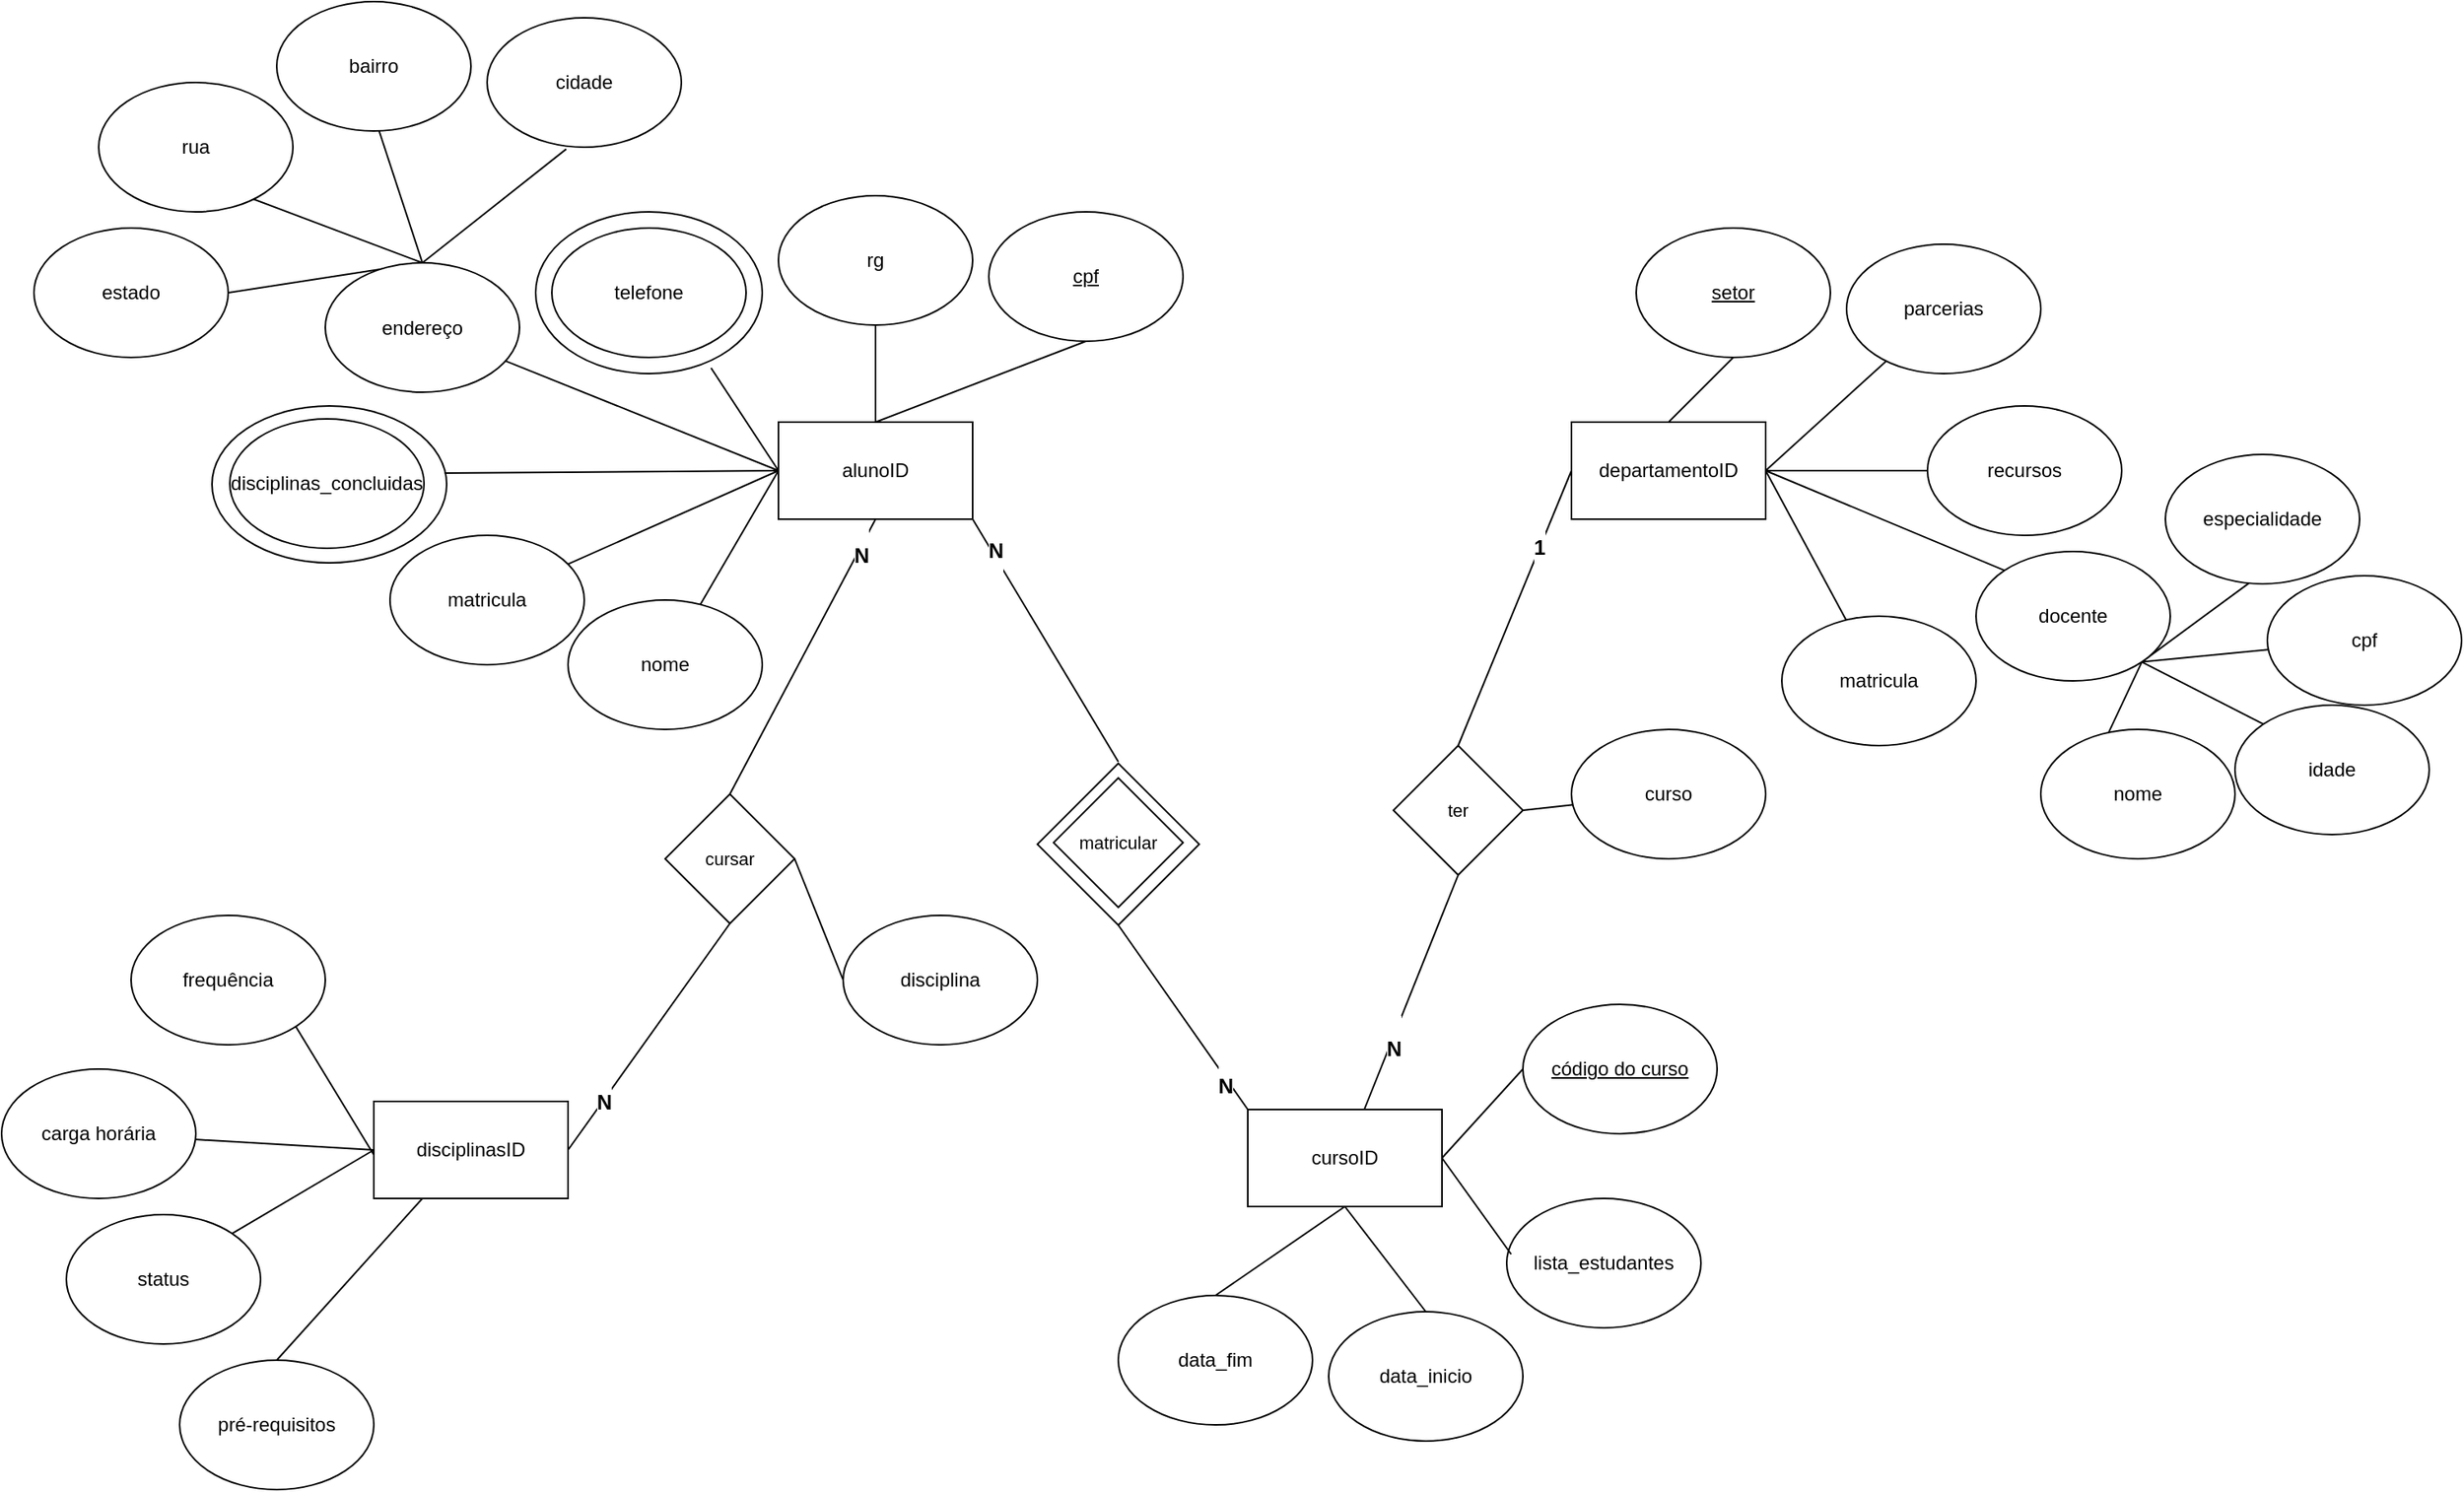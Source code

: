 <mxfile version="23.0.2" type="github">
  <diagram name="Página-1" id="uVB8aOkRumbNB2LnA7j7">
    <mxGraphModel dx="5607" dy="3916" grid="1" gridSize="10" guides="1" tooltips="1" connect="1" arrows="1" fold="1" page="1" pageScale="1" pageWidth="827" pageHeight="1169" math="0" shadow="0">
      <root>
        <mxCell id="0" />
        <mxCell id="1" parent="0" />
        <mxCell id="2R7Ax4vMHwP6wQqO3qnc-135" value="matricular" style="rhombus;whiteSpace=wrap;html=1;fontFamily=Helvetica;fontSize=11;fontColor=default;rotation=0;" vertex="1" parent="1">
          <mxGeometry x="130" y="411" width="100" height="100" as="geometry" />
        </mxCell>
        <mxCell id="2R7Ax4vMHwP6wQqO3qnc-132" value="" style="ellipse;whiteSpace=wrap;html=1;" vertex="1" parent="1">
          <mxGeometry x="-180" y="70" width="140" height="100" as="geometry" />
        </mxCell>
        <mxCell id="2R7Ax4vMHwP6wQqO3qnc-70" value="" style="ellipse;whiteSpace=wrap;html=1;" vertex="1" parent="1">
          <mxGeometry x="-380" y="190" width="145" height="97" as="geometry" />
        </mxCell>
        <mxCell id="2R7Ax4vMHwP6wQqO3qnc-86" style="edgeStyle=none;shape=connector;rounded=0;orthogonalLoop=1;jettySize=auto;html=1;entryX=0.5;entryY=0;entryDx=0;entryDy=0;labelBackgroundColor=default;strokeColor=default;align=center;verticalAlign=middle;fontFamily=Helvetica;fontSize=11;fontColor=default;endArrow=none;endFill=0;exitX=0.025;exitY=0.633;exitDx=0;exitDy=0;exitPerimeter=0;" edge="1" parent="1" source="2R7Ax4vMHwP6wQqO3qnc-93" target="2R7Ax4vMHwP6wQqO3qnc-38">
          <mxGeometry relative="1" as="geometry">
            <mxPoint x="261.96" y="861.04" as="sourcePoint" />
          </mxGeometry>
        </mxCell>
        <mxCell id="2R7Ax4vMHwP6wQqO3qnc-87" style="edgeStyle=none;shape=connector;rounded=0;orthogonalLoop=1;jettySize=auto;html=1;entryX=1;entryY=0;entryDx=0;entryDy=0;labelBackgroundColor=default;strokeColor=default;align=center;verticalAlign=middle;fontFamily=Helvetica;fontSize=11;fontColor=default;endArrow=none;endFill=0;exitX=0;exitY=0.5;exitDx=0;exitDy=0;" edge="1" parent="1" source="2R7Ax4vMHwP6wQqO3qnc-93" target="2R7Ax4vMHwP6wQqO3qnc-51">
          <mxGeometry relative="1" as="geometry">
            <mxPoint x="282" y="860" as="sourcePoint" />
          </mxGeometry>
        </mxCell>
        <mxCell id="2R7Ax4vMHwP6wQqO3qnc-3" value="matricula" style="ellipse;whiteSpace=wrap;html=1;" vertex="1" parent="1">
          <mxGeometry x="-270" y="270" width="120" height="80" as="geometry" />
        </mxCell>
        <mxCell id="2R7Ax4vMHwP6wQqO3qnc-12" value="" style="rounded=0;orthogonalLoop=1;jettySize=auto;html=1;endArrow=none;endFill=0;entryX=0;entryY=0.5;entryDx=0;entryDy=0;" edge="1" parent="1" source="2R7Ax4vMHwP6wQqO3qnc-4" target="2R7Ax4vMHwP6wQqO3qnc-7">
          <mxGeometry relative="1" as="geometry" />
        </mxCell>
        <mxCell id="2R7Ax4vMHwP6wQqO3qnc-4" value="nome" style="ellipse;whiteSpace=wrap;html=1;" vertex="1" parent="1">
          <mxGeometry x="-160" y="310" width="120" height="80" as="geometry" />
        </mxCell>
        <mxCell id="2R7Ax4vMHwP6wQqO3qnc-5" value="telefone" style="ellipse;whiteSpace=wrap;html=1;" vertex="1" parent="1">
          <mxGeometry x="-170" y="80" width="120" height="80" as="geometry" />
        </mxCell>
        <mxCell id="2R7Ax4vMHwP6wQqO3qnc-14" style="rounded=0;orthogonalLoop=1;jettySize=auto;html=1;exitX=0.5;exitY=1;exitDx=0;exitDy=0;entryX=0.5;entryY=0;entryDx=0;entryDy=0;endArrow=none;endFill=0;" edge="1" parent="1" source="2R7Ax4vMHwP6wQqO3qnc-6" target="2R7Ax4vMHwP6wQqO3qnc-7">
          <mxGeometry relative="1" as="geometry" />
        </mxCell>
        <mxCell id="2R7Ax4vMHwP6wQqO3qnc-6" value="&lt;u&gt;cpf&lt;/u&gt;" style="ellipse;whiteSpace=wrap;html=1;" vertex="1" parent="1">
          <mxGeometry x="100" y="70" width="120" height="80" as="geometry" />
        </mxCell>
        <mxCell id="2R7Ax4vMHwP6wQqO3qnc-15" style="edgeStyle=none;rounded=0;orthogonalLoop=1;jettySize=auto;html=1;exitX=0;exitY=0.5;exitDx=0;exitDy=0;endArrow=none;endFill=0;" edge="1" parent="1" source="2R7Ax4vMHwP6wQqO3qnc-7" target="2R7Ax4vMHwP6wQqO3qnc-3">
          <mxGeometry relative="1" as="geometry" />
        </mxCell>
        <mxCell id="2R7Ax4vMHwP6wQqO3qnc-81" style="edgeStyle=none;shape=connector;rounded=0;orthogonalLoop=1;jettySize=auto;html=1;exitX=0;exitY=0.5;exitDx=0;exitDy=0;entryX=0.5;entryY=0;entryDx=0;entryDy=0;labelBackgroundColor=default;strokeColor=default;align=center;verticalAlign=middle;fontFamily=Helvetica;fontSize=11;fontColor=default;endArrow=none;endFill=0;" edge="1" parent="1" source="2R7Ax4vMHwP6wQqO3qnc-26" target="2R7Ax4vMHwP6wQqO3qnc-79">
          <mxGeometry relative="1" as="geometry" />
        </mxCell>
        <mxCell id="2R7Ax4vMHwP6wQqO3qnc-114" value="&lt;h3&gt;1&lt;/h3&gt;" style="edgeLabel;html=1;align=center;verticalAlign=middle;resizable=0;points=[];fontSize=11;fontFamily=Helvetica;fontColor=default;" vertex="1" connectable="0" parent="2R7Ax4vMHwP6wQqO3qnc-81">
          <mxGeometry x="-0.45" y="-1" relative="1" as="geometry">
            <mxPoint as="offset" />
          </mxGeometry>
        </mxCell>
        <mxCell id="2R7Ax4vMHwP6wQqO3qnc-107" style="edgeStyle=none;shape=connector;rounded=0;orthogonalLoop=1;jettySize=auto;html=1;exitX=1;exitY=1;exitDx=0;exitDy=0;labelBackgroundColor=default;strokeColor=default;align=center;verticalAlign=middle;fontFamily=Helvetica;fontSize=11;fontColor=default;endArrow=none;endFill=0;" edge="1" parent="1" source="2R7Ax4vMHwP6wQqO3qnc-7">
          <mxGeometry relative="1" as="geometry">
            <mxPoint x="180" y="410" as="targetPoint" />
          </mxGeometry>
        </mxCell>
        <mxCell id="2R7Ax4vMHwP6wQqO3qnc-110" value="&lt;h3&gt;N&lt;/h3&gt;" style="edgeLabel;html=1;align=center;verticalAlign=middle;resizable=0;points=[];fontSize=11;fontFamily=Helvetica;fontColor=default;" vertex="1" connectable="0" parent="2R7Ax4vMHwP6wQqO3qnc-107">
          <mxGeometry x="-0.743" y="2" relative="1" as="geometry">
            <mxPoint as="offset" />
          </mxGeometry>
        </mxCell>
        <mxCell id="2R7Ax4vMHwP6wQqO3qnc-133" style="edgeStyle=none;shape=connector;rounded=0;orthogonalLoop=1;jettySize=auto;html=1;exitX=0.5;exitY=0;exitDx=0;exitDy=0;entryX=0.5;entryY=1;entryDx=0;entryDy=0;labelBackgroundColor=default;strokeColor=default;align=center;verticalAlign=middle;fontFamily=Helvetica;fontSize=11;fontColor=default;endArrow=none;endFill=0;" edge="1" parent="1" source="2R7Ax4vMHwP6wQqO3qnc-7" target="2R7Ax4vMHwP6wQqO3qnc-131">
          <mxGeometry relative="1" as="geometry" />
        </mxCell>
        <mxCell id="2R7Ax4vMHwP6wQqO3qnc-7" value="alunoID" style="rounded=0;whiteSpace=wrap;html=1;" vertex="1" parent="1">
          <mxGeometry x="-30" y="200" width="120" height="60" as="geometry" />
        </mxCell>
        <mxCell id="2R7Ax4vMHwP6wQqO3qnc-13" style="rounded=0;orthogonalLoop=1;jettySize=auto;html=1;exitX=0;exitY=0.5;exitDx=0;exitDy=0;endArrow=none;endFill=0;entryX=0.774;entryY=0.965;entryDx=0;entryDy=0;entryPerimeter=0;" edge="1" parent="1" source="2R7Ax4vMHwP6wQqO3qnc-7" target="2R7Ax4vMHwP6wQqO3qnc-132">
          <mxGeometry relative="1" as="geometry" />
        </mxCell>
        <mxCell id="2R7Ax4vMHwP6wQqO3qnc-109" style="edgeStyle=none;shape=connector;rounded=0;orthogonalLoop=1;jettySize=auto;html=1;entryX=1;entryY=0.5;entryDx=0;entryDy=0;labelBackgroundColor=default;strokeColor=default;align=center;verticalAlign=middle;fontFamily=Helvetica;fontSize=11;fontColor=default;endArrow=none;endFill=0;" edge="1" parent="1" source="2R7Ax4vMHwP6wQqO3qnc-17" target="2R7Ax4vMHwP6wQqO3qnc-79">
          <mxGeometry relative="1" as="geometry" />
        </mxCell>
        <mxCell id="2R7Ax4vMHwP6wQqO3qnc-17" value="curso" style="ellipse;whiteSpace=wrap;html=1;" vertex="1" parent="1">
          <mxGeometry x="460" y="390" width="120" height="80" as="geometry" />
        </mxCell>
        <mxCell id="2R7Ax4vMHwP6wQqO3qnc-18" value="matricula" style="ellipse;whiteSpace=wrap;html=1;" vertex="1" parent="1">
          <mxGeometry x="590" y="320" width="120" height="80" as="geometry" />
        </mxCell>
        <mxCell id="2R7Ax4vMHwP6wQqO3qnc-21" value="parcerias" style="ellipse;whiteSpace=wrap;html=1;" vertex="1" parent="1">
          <mxGeometry x="630" y="90" width="120" height="80" as="geometry" />
        </mxCell>
        <mxCell id="2R7Ax4vMHwP6wQqO3qnc-22" style="rounded=0;orthogonalLoop=1;jettySize=auto;html=1;exitX=0.5;exitY=1;exitDx=0;exitDy=0;entryX=0.5;entryY=0;entryDx=0;entryDy=0;endArrow=none;endFill=0;" edge="1" source="2R7Ax4vMHwP6wQqO3qnc-23" target="2R7Ax4vMHwP6wQqO3qnc-26" parent="1">
          <mxGeometry relative="1" as="geometry" />
        </mxCell>
        <mxCell id="2R7Ax4vMHwP6wQqO3qnc-23" value="&lt;u&gt;setor&lt;/u&gt;" style="ellipse;whiteSpace=wrap;html=1;" vertex="1" parent="1">
          <mxGeometry x="500" y="80" width="120" height="80" as="geometry" />
        </mxCell>
        <mxCell id="2R7Ax4vMHwP6wQqO3qnc-24" style="edgeStyle=none;rounded=0;orthogonalLoop=1;jettySize=auto;html=1;exitX=1;exitY=0.5;exitDx=0;exitDy=0;endArrow=none;endFill=0;" edge="1" source="2R7Ax4vMHwP6wQqO3qnc-26" target="2R7Ax4vMHwP6wQqO3qnc-18" parent="1">
          <mxGeometry relative="1" as="geometry">
            <mxPoint x="717" y="230" as="sourcePoint" />
          </mxGeometry>
        </mxCell>
        <mxCell id="2R7Ax4vMHwP6wQqO3qnc-26" value="departamentoID" style="rounded=0;whiteSpace=wrap;html=1;" vertex="1" parent="1">
          <mxGeometry x="460" y="200" width="120" height="60" as="geometry" />
        </mxCell>
        <mxCell id="2R7Ax4vMHwP6wQqO3qnc-27" style="rounded=0;orthogonalLoop=1;jettySize=auto;html=1;exitX=1;exitY=0.5;exitDx=0;exitDy=0;endArrow=none;endFill=0;" edge="1" source="2R7Ax4vMHwP6wQqO3qnc-26" target="2R7Ax4vMHwP6wQqO3qnc-21" parent="1">
          <mxGeometry relative="1" as="geometry">
            <mxPoint x="717" y="230" as="sourcePoint" />
          </mxGeometry>
        </mxCell>
        <mxCell id="2R7Ax4vMHwP6wQqO3qnc-31" style="edgeStyle=none;rounded=0;orthogonalLoop=1;jettySize=auto;html=1;exitX=0.992;exitY=0.428;exitDx=0;exitDy=0;endArrow=none;endFill=0;exitPerimeter=0;" edge="1" parent="1" source="2R7Ax4vMHwP6wQqO3qnc-70">
          <mxGeometry relative="1" as="geometry">
            <mxPoint x="-30" y="230" as="targetPoint" />
          </mxGeometry>
        </mxCell>
        <mxCell id="2R7Ax4vMHwP6wQqO3qnc-30" value="disciplinas_concluidas" style="ellipse;whiteSpace=wrap;html=1;" vertex="1" parent="1">
          <mxGeometry x="-369" y="198" width="120" height="80" as="geometry" />
        </mxCell>
        <mxCell id="2R7Ax4vMHwP6wQqO3qnc-33" style="edgeStyle=none;shape=connector;rounded=0;orthogonalLoop=1;jettySize=auto;html=1;exitX=0;exitY=0.5;exitDx=0;exitDy=0;entryX=1;entryY=0.5;entryDx=0;entryDy=0;labelBackgroundColor=default;strokeColor=default;align=center;verticalAlign=middle;fontFamily=Helvetica;fontSize=11;fontColor=default;endArrow=none;endFill=0;" edge="1" parent="1" source="2R7Ax4vMHwP6wQqO3qnc-32" target="2R7Ax4vMHwP6wQqO3qnc-26">
          <mxGeometry relative="1" as="geometry" />
        </mxCell>
        <mxCell id="2R7Ax4vMHwP6wQqO3qnc-32" value="recursos" style="ellipse;whiteSpace=wrap;html=1;" vertex="1" parent="1">
          <mxGeometry x="680" y="190" width="120" height="80" as="geometry" />
        </mxCell>
        <mxCell id="2R7Ax4vMHwP6wQqO3qnc-96" style="edgeStyle=none;shape=connector;rounded=0;orthogonalLoop=1;jettySize=auto;html=1;exitX=0.5;exitY=0;exitDx=0;exitDy=0;entryX=0.25;entryY=1;entryDx=0;entryDy=0;labelBackgroundColor=default;strokeColor=default;align=center;verticalAlign=middle;fontFamily=Helvetica;fontSize=11;fontColor=default;endArrow=none;endFill=0;" edge="1" parent="1" source="2R7Ax4vMHwP6wQqO3qnc-36" target="2R7Ax4vMHwP6wQqO3qnc-93">
          <mxGeometry relative="1" as="geometry" />
        </mxCell>
        <mxCell id="2R7Ax4vMHwP6wQqO3qnc-36" value="pré-requisitos" style="ellipse;whiteSpace=wrap;html=1;" vertex="1" parent="1">
          <mxGeometry x="-400" y="780" width="120" height="80" as="geometry" />
        </mxCell>
        <mxCell id="2R7Ax4vMHwP6wQqO3qnc-38" value="frequência" style="ellipse;whiteSpace=wrap;html=1;" vertex="1" parent="1">
          <mxGeometry x="-430" y="505" width="120" height="80" as="geometry" />
        </mxCell>
        <mxCell id="2R7Ax4vMHwP6wQqO3qnc-39" value="carga horária" style="ellipse;whiteSpace=wrap;html=1;" vertex="1" parent="1">
          <mxGeometry x="-510" y="600" width="120" height="80" as="geometry" />
        </mxCell>
        <mxCell id="2R7Ax4vMHwP6wQqO3qnc-40" style="rounded=0;orthogonalLoop=1;jettySize=auto;html=1;exitX=0;exitY=0.5;exitDx=0;exitDy=0;entryX=1;entryY=0.5;entryDx=0;entryDy=0;endArrow=none;endFill=0;" edge="1" source="2R7Ax4vMHwP6wQqO3qnc-41" target="2R7Ax4vMHwP6wQqO3qnc-44" parent="1">
          <mxGeometry relative="1" as="geometry" />
        </mxCell>
        <mxCell id="2R7Ax4vMHwP6wQqO3qnc-41" value="&lt;u&gt;código do curso&lt;/u&gt;" style="ellipse;whiteSpace=wrap;html=1;" vertex="1" parent="1">
          <mxGeometry x="430" y="560" width="120" height="80" as="geometry" />
        </mxCell>
        <mxCell id="2R7Ax4vMHwP6wQqO3qnc-91" style="edgeStyle=none;shape=connector;rounded=0;orthogonalLoop=1;jettySize=auto;html=1;exitX=0.5;exitY=1;exitDx=0;exitDy=0;entryX=0.5;entryY=0;entryDx=0;entryDy=0;labelBackgroundColor=default;strokeColor=default;align=center;verticalAlign=middle;fontFamily=Helvetica;fontSize=11;fontColor=default;endArrow=none;endFill=0;" edge="1" parent="1" source="2R7Ax4vMHwP6wQqO3qnc-7" target="2R7Ax4vMHwP6wQqO3qnc-90">
          <mxGeometry relative="1" as="geometry" />
        </mxCell>
        <mxCell id="2R7Ax4vMHwP6wQqO3qnc-112" value="&lt;h3&gt;N&lt;/h3&gt;" style="edgeLabel;html=1;align=center;verticalAlign=middle;resizable=0;points=[];fontSize=11;fontFamily=Helvetica;fontColor=default;" vertex="1" connectable="0" parent="2R7Ax4vMHwP6wQqO3qnc-91">
          <mxGeometry x="-0.759" y="2" relative="1" as="geometry">
            <mxPoint as="offset" />
          </mxGeometry>
        </mxCell>
        <mxCell id="2R7Ax4vMHwP6wQqO3qnc-44" value="cursoID" style="rounded=0;whiteSpace=wrap;html=1;" vertex="1" parent="1">
          <mxGeometry x="260" y="625" width="120" height="60" as="geometry" />
        </mxCell>
        <mxCell id="2R7Ax4vMHwP6wQqO3qnc-45" style="rounded=0;orthogonalLoop=1;jettySize=auto;html=1;exitX=0;exitY=0.5;exitDx=0;exitDy=0;endArrow=none;endFill=0;" edge="1" source="2R7Ax4vMHwP6wQqO3qnc-93" target="2R7Ax4vMHwP6wQqO3qnc-39" parent="1">
          <mxGeometry relative="1" as="geometry" />
        </mxCell>
        <mxCell id="2R7Ax4vMHwP6wQqO3qnc-51" value="status" style="ellipse;whiteSpace=wrap;html=1;" vertex="1" parent="1">
          <mxGeometry x="-470" y="690" width="120" height="80" as="geometry" />
        </mxCell>
        <mxCell id="2R7Ax4vMHwP6wQqO3qnc-52" style="edgeStyle=none;shape=connector;rounded=0;orthogonalLoop=1;jettySize=auto;html=1;entryX=1;entryY=0.5;entryDx=0;entryDy=0;labelBackgroundColor=default;strokeColor=default;align=center;verticalAlign=middle;fontFamily=Helvetica;fontSize=11;fontColor=default;endArrow=none;endFill=0;" edge="1" parent="1" source="2R7Ax4vMHwP6wQqO3qnc-44" target="2R7Ax4vMHwP6wQqO3qnc-44">
          <mxGeometry relative="1" as="geometry" />
        </mxCell>
        <mxCell id="2R7Ax4vMHwP6wQqO3qnc-55" style="edgeStyle=none;shape=connector;rounded=0;orthogonalLoop=1;jettySize=auto;html=1;exitX=0;exitY=0;exitDx=0;exitDy=0;entryX=1;entryY=0.5;entryDx=0;entryDy=0;labelBackgroundColor=default;strokeColor=default;align=center;verticalAlign=middle;fontFamily=Helvetica;fontSize=11;fontColor=default;endArrow=none;endFill=0;" edge="1" parent="1" source="2R7Ax4vMHwP6wQqO3qnc-54" target="2R7Ax4vMHwP6wQqO3qnc-26">
          <mxGeometry relative="1" as="geometry" />
        </mxCell>
        <mxCell id="2R7Ax4vMHwP6wQqO3qnc-61" style="edgeStyle=none;shape=connector;rounded=0;orthogonalLoop=1;jettySize=auto;html=1;exitX=1;exitY=1;exitDx=0;exitDy=0;entryX=0.345;entryY=0.038;entryDx=0;entryDy=0;labelBackgroundColor=default;strokeColor=default;align=center;verticalAlign=middle;fontFamily=Helvetica;fontSize=11;fontColor=default;endArrow=none;endFill=0;entryPerimeter=0;" edge="1" parent="1" source="2R7Ax4vMHwP6wQqO3qnc-54" target="2R7Ax4vMHwP6wQqO3qnc-60">
          <mxGeometry relative="1" as="geometry" />
        </mxCell>
        <mxCell id="2R7Ax4vMHwP6wQqO3qnc-67" style="edgeStyle=none;shape=connector;rounded=0;orthogonalLoop=1;jettySize=auto;html=1;exitX=1;exitY=1;exitDx=0;exitDy=0;labelBackgroundColor=default;strokeColor=default;align=center;verticalAlign=middle;fontFamily=Helvetica;fontSize=11;fontColor=default;endArrow=none;endFill=0;entryX=0.436;entryY=0.988;entryDx=0;entryDy=0;entryPerimeter=0;" edge="1" parent="1" source="2R7Ax4vMHwP6wQqO3qnc-54" target="2R7Ax4vMHwP6wQqO3qnc-69">
          <mxGeometry relative="1" as="geometry">
            <mxPoint x="880" y="300" as="targetPoint" />
          </mxGeometry>
        </mxCell>
        <mxCell id="2R7Ax4vMHwP6wQqO3qnc-54" value="docente" style="ellipse;whiteSpace=wrap;html=1;" vertex="1" parent="1">
          <mxGeometry x="710" y="280" width="120" height="80" as="geometry" />
        </mxCell>
        <mxCell id="2R7Ax4vMHwP6wQqO3qnc-57" value="cpf" style="ellipse;whiteSpace=wrap;html=1;" vertex="1" parent="1">
          <mxGeometry x="890" y="295" width="120" height="80" as="geometry" />
        </mxCell>
        <mxCell id="2R7Ax4vMHwP6wQqO3qnc-59" style="edgeStyle=none;shape=connector;rounded=0;orthogonalLoop=1;jettySize=auto;html=1;exitX=1;exitY=1;exitDx=0;exitDy=0;labelBackgroundColor=default;strokeColor=default;align=center;verticalAlign=middle;fontFamily=Helvetica;fontSize=11;fontColor=default;endArrow=none;endFill=0;" edge="1" parent="1" source="2R7Ax4vMHwP6wQqO3qnc-54" target="2R7Ax4vMHwP6wQqO3qnc-57">
          <mxGeometry relative="1" as="geometry" />
        </mxCell>
        <mxCell id="2R7Ax4vMHwP6wQqO3qnc-60" value="nome" style="ellipse;whiteSpace=wrap;html=1;" vertex="1" parent="1">
          <mxGeometry x="750" y="390" width="120" height="80" as="geometry" />
        </mxCell>
        <mxCell id="2R7Ax4vMHwP6wQqO3qnc-63" value="lista_estudantes" style="ellipse;whiteSpace=wrap;html=1;" vertex="1" parent="1">
          <mxGeometry x="420" y="680" width="120" height="80" as="geometry" />
        </mxCell>
        <mxCell id="2R7Ax4vMHwP6wQqO3qnc-66" style="edgeStyle=none;shape=connector;rounded=0;orthogonalLoop=1;jettySize=auto;html=1;exitX=0;exitY=0;exitDx=0;exitDy=0;entryX=1;entryY=1;entryDx=0;entryDy=0;labelBackgroundColor=default;strokeColor=default;align=center;verticalAlign=middle;fontFamily=Helvetica;fontSize=11;fontColor=default;endArrow=none;endFill=0;" edge="1" parent="1" source="2R7Ax4vMHwP6wQqO3qnc-65" target="2R7Ax4vMHwP6wQqO3qnc-54">
          <mxGeometry relative="1" as="geometry" />
        </mxCell>
        <mxCell id="2R7Ax4vMHwP6wQqO3qnc-65" value="idade" style="ellipse;whiteSpace=wrap;html=1;" vertex="1" parent="1">
          <mxGeometry x="870" y="375" width="120" height="80" as="geometry" />
        </mxCell>
        <mxCell id="2R7Ax4vMHwP6wQqO3qnc-69" value="especialidade" style="ellipse;whiteSpace=wrap;html=1;" vertex="1" parent="1">
          <mxGeometry x="827" y="220" width="120" height="80" as="geometry" />
        </mxCell>
        <mxCell id="2R7Ax4vMHwP6wQqO3qnc-104" style="edgeStyle=none;shape=connector;rounded=0;orthogonalLoop=1;jettySize=auto;html=1;exitX=0;exitY=0.5;exitDx=0;exitDy=0;entryX=1;entryY=0.5;entryDx=0;entryDy=0;labelBackgroundColor=default;strokeColor=default;align=center;verticalAlign=middle;fontFamily=Helvetica;fontSize=11;fontColor=default;endArrow=none;endFill=0;" edge="1" parent="1" source="2R7Ax4vMHwP6wQqO3qnc-74" target="2R7Ax4vMHwP6wQqO3qnc-90">
          <mxGeometry relative="1" as="geometry" />
        </mxCell>
        <mxCell id="2R7Ax4vMHwP6wQqO3qnc-74" value="disciplina" style="ellipse;whiteSpace=wrap;html=1;" vertex="1" parent="1">
          <mxGeometry x="10" y="505" width="120" height="80" as="geometry" />
        </mxCell>
        <mxCell id="2R7Ax4vMHwP6wQqO3qnc-78" style="edgeStyle=none;shape=connector;rounded=0;orthogonalLoop=1;jettySize=auto;html=1;exitX=1;exitY=0.5;exitDx=0;exitDy=0;entryX=0.023;entryY=0.431;entryDx=0;entryDy=0;entryPerimeter=0;labelBackgroundColor=default;strokeColor=default;align=center;verticalAlign=middle;fontFamily=Helvetica;fontSize=11;fontColor=default;endArrow=none;endFill=0;" edge="1" parent="1" source="2R7Ax4vMHwP6wQqO3qnc-44" target="2R7Ax4vMHwP6wQqO3qnc-63">
          <mxGeometry relative="1" as="geometry" />
        </mxCell>
        <mxCell id="2R7Ax4vMHwP6wQqO3qnc-82" style="edgeStyle=none;shape=connector;rounded=0;orthogonalLoop=1;jettySize=auto;html=1;exitX=0.5;exitY=1;exitDx=0;exitDy=0;labelBackgroundColor=default;strokeColor=default;align=center;verticalAlign=middle;fontFamily=Helvetica;fontSize=11;fontColor=default;endArrow=none;endFill=0;" edge="1" parent="1" source="2R7Ax4vMHwP6wQqO3qnc-79" target="2R7Ax4vMHwP6wQqO3qnc-44">
          <mxGeometry relative="1" as="geometry" />
        </mxCell>
        <mxCell id="2R7Ax4vMHwP6wQqO3qnc-115" value="&lt;h3&gt;N&lt;/h3&gt;" style="edgeLabel;html=1;align=center;verticalAlign=middle;resizable=0;points=[];fontSize=11;fontFamily=Helvetica;fontColor=default;" vertex="1" connectable="0" parent="2R7Ax4vMHwP6wQqO3qnc-82">
          <mxGeometry x="0.463" y="2" relative="1" as="geometry">
            <mxPoint as="offset" />
          </mxGeometry>
        </mxCell>
        <mxCell id="2R7Ax4vMHwP6wQqO3qnc-79" value="ter" style="rhombus;whiteSpace=wrap;html=1;fontFamily=Helvetica;fontSize=11;fontColor=default;rotation=0;" vertex="1" parent="1">
          <mxGeometry x="350" y="400" width="80" height="80" as="geometry" />
        </mxCell>
        <mxCell id="2R7Ax4vMHwP6wQqO3qnc-92" style="edgeStyle=none;shape=connector;rounded=0;orthogonalLoop=1;jettySize=auto;html=1;exitX=0.5;exitY=1;exitDx=0;exitDy=0;labelBackgroundColor=default;strokeColor=default;align=center;verticalAlign=middle;fontFamily=Helvetica;fontSize=11;fontColor=default;endArrow=none;endFill=0;entryX=1;entryY=0.5;entryDx=0;entryDy=0;" edge="1" parent="1" source="2R7Ax4vMHwP6wQqO3qnc-90" target="2R7Ax4vMHwP6wQqO3qnc-93">
          <mxGeometry relative="1" as="geometry">
            <mxPoint x="20" y="520" as="targetPoint" />
          </mxGeometry>
        </mxCell>
        <mxCell id="2R7Ax4vMHwP6wQqO3qnc-113" value="&lt;h3&gt;N&lt;/h3&gt;" style="edgeLabel;html=1;align=center;verticalAlign=middle;resizable=0;points=[];fontSize=11;fontFamily=Helvetica;fontColor=default;" vertex="1" connectable="0" parent="2R7Ax4vMHwP6wQqO3qnc-92">
          <mxGeometry x="0.565" relative="1" as="geometry">
            <mxPoint as="offset" />
          </mxGeometry>
        </mxCell>
        <mxCell id="2R7Ax4vMHwP6wQqO3qnc-90" value="cursar" style="rhombus;whiteSpace=wrap;html=1;fontFamily=Helvetica;fontSize=11;fontColor=default;rotation=0;" vertex="1" parent="1">
          <mxGeometry x="-100" y="430" width="80" height="80" as="geometry" />
        </mxCell>
        <mxCell id="2R7Ax4vMHwP6wQqO3qnc-93" value="disciplinasID" style="rounded=0;whiteSpace=wrap;html=1;" vertex="1" parent="1">
          <mxGeometry x="-280" y="620" width="120" height="60" as="geometry" />
        </mxCell>
        <mxCell id="2R7Ax4vMHwP6wQqO3qnc-100" style="edgeStyle=none;shape=connector;rounded=0;orthogonalLoop=1;jettySize=auto;html=1;exitX=0.5;exitY=0;exitDx=0;exitDy=0;entryX=0.5;entryY=1;entryDx=0;entryDy=0;labelBackgroundColor=default;strokeColor=default;align=center;verticalAlign=middle;fontFamily=Helvetica;fontSize=11;fontColor=default;endArrow=none;endFill=0;" edge="1" parent="1" source="2R7Ax4vMHwP6wQqO3qnc-97" target="2R7Ax4vMHwP6wQqO3qnc-44">
          <mxGeometry relative="1" as="geometry" />
        </mxCell>
        <mxCell id="2R7Ax4vMHwP6wQqO3qnc-97" value="data_inicio" style="ellipse;whiteSpace=wrap;html=1;" vertex="1" parent="1">
          <mxGeometry x="310" y="750" width="120" height="80" as="geometry" />
        </mxCell>
        <mxCell id="2R7Ax4vMHwP6wQqO3qnc-99" style="edgeStyle=none;shape=connector;rounded=0;orthogonalLoop=1;jettySize=auto;html=1;exitX=0.5;exitY=0;exitDx=0;exitDy=0;entryX=0.5;entryY=1;entryDx=0;entryDy=0;labelBackgroundColor=default;strokeColor=default;align=center;verticalAlign=middle;fontFamily=Helvetica;fontSize=11;fontColor=default;endArrow=none;endFill=0;" edge="1" parent="1" source="2R7Ax4vMHwP6wQqO3qnc-98" target="2R7Ax4vMHwP6wQqO3qnc-44">
          <mxGeometry relative="1" as="geometry" />
        </mxCell>
        <mxCell id="2R7Ax4vMHwP6wQqO3qnc-98" value="data_fim" style="ellipse;whiteSpace=wrap;html=1;" vertex="1" parent="1">
          <mxGeometry x="180" y="740" width="120" height="80" as="geometry" />
        </mxCell>
        <mxCell id="2R7Ax4vMHwP6wQqO3qnc-108" style="edgeStyle=none;shape=connector;rounded=0;orthogonalLoop=1;jettySize=auto;html=1;exitX=0.5;exitY=1;exitDx=0;exitDy=0;labelBackgroundColor=default;strokeColor=default;align=center;verticalAlign=middle;fontFamily=Helvetica;fontSize=11;fontColor=default;endArrow=none;endFill=0;entryX=0;entryY=0;entryDx=0;entryDy=0;" edge="1" parent="1" source="2R7Ax4vMHwP6wQqO3qnc-135" target="2R7Ax4vMHwP6wQqO3qnc-44">
          <mxGeometry relative="1" as="geometry">
            <mxPoint x="260" y="620" as="targetPoint" />
          </mxGeometry>
        </mxCell>
        <mxCell id="2R7Ax4vMHwP6wQqO3qnc-111" value="&lt;h3&gt;N&lt;/h3&gt;" style="edgeLabel;html=1;align=center;verticalAlign=middle;resizable=0;points=[];fontSize=11;fontFamily=Helvetica;fontColor=default;" vertex="1" connectable="0" parent="2R7Ax4vMHwP6wQqO3qnc-108">
          <mxGeometry x="0.71" y="-3" relative="1" as="geometry">
            <mxPoint as="offset" />
          </mxGeometry>
        </mxCell>
        <mxCell id="2R7Ax4vMHwP6wQqO3qnc-106" value="matricular" style="rhombus;whiteSpace=wrap;html=1;fontFamily=Helvetica;fontSize=11;fontColor=default;rotation=0;" vertex="1" parent="1">
          <mxGeometry x="140" y="420" width="80" height="80" as="geometry" />
        </mxCell>
        <mxCell id="2R7Ax4vMHwP6wQqO3qnc-120" style="edgeStyle=none;shape=connector;rounded=0;orthogonalLoop=1;jettySize=auto;html=1;exitX=0.5;exitY=0;exitDx=0;exitDy=0;labelBackgroundColor=default;strokeColor=default;align=center;verticalAlign=middle;fontFamily=Helvetica;fontSize=11;fontColor=default;endArrow=none;endFill=0;" edge="1" parent="1" source="2R7Ax4vMHwP6wQqO3qnc-118">
          <mxGeometry relative="1" as="geometry">
            <mxPoint x="-360" y="60" as="targetPoint" />
          </mxGeometry>
        </mxCell>
        <mxCell id="2R7Ax4vMHwP6wQqO3qnc-122" style="edgeStyle=none;shape=connector;rounded=0;orthogonalLoop=1;jettySize=auto;html=1;exitX=0.5;exitY=0;exitDx=0;exitDy=0;labelBackgroundColor=default;strokeColor=default;align=center;verticalAlign=middle;fontFamily=Helvetica;fontSize=11;fontColor=default;endArrow=none;endFill=0;" edge="1" parent="1" source="2R7Ax4vMHwP6wQqO3qnc-118">
          <mxGeometry relative="1" as="geometry">
            <mxPoint x="-280" y="10" as="targetPoint" />
          </mxGeometry>
        </mxCell>
        <mxCell id="2R7Ax4vMHwP6wQqO3qnc-128" style="edgeStyle=none;shape=connector;rounded=0;orthogonalLoop=1;jettySize=auto;html=1;exitX=0.5;exitY=0;exitDx=0;exitDy=0;entryX=1;entryY=0.5;entryDx=0;entryDy=0;labelBackgroundColor=default;strokeColor=default;align=center;verticalAlign=middle;fontFamily=Helvetica;fontSize=11;fontColor=default;endArrow=none;endFill=0;" edge="1" parent="1" source="2R7Ax4vMHwP6wQqO3qnc-118" target="2R7Ax4vMHwP6wQqO3qnc-126">
          <mxGeometry relative="1" as="geometry" />
        </mxCell>
        <mxCell id="2R7Ax4vMHwP6wQqO3qnc-118" value="endereço" style="ellipse;whiteSpace=wrap;html=1;" vertex="1" parent="1">
          <mxGeometry x="-310" y="101.5" width="120" height="80" as="geometry" />
        </mxCell>
        <mxCell id="2R7Ax4vMHwP6wQqO3qnc-119" style="edgeStyle=none;shape=connector;rounded=0;orthogonalLoop=1;jettySize=auto;html=1;exitX=0;exitY=0.5;exitDx=0;exitDy=0;labelBackgroundColor=default;strokeColor=default;align=center;verticalAlign=middle;fontFamily=Helvetica;fontSize=11;fontColor=default;endArrow=none;endFill=0;" edge="1" parent="1" source="2R7Ax4vMHwP6wQqO3qnc-7" target="2R7Ax4vMHwP6wQqO3qnc-118">
          <mxGeometry relative="1" as="geometry" />
        </mxCell>
        <mxCell id="2R7Ax4vMHwP6wQqO3qnc-121" value="rua" style="ellipse;whiteSpace=wrap;html=1;" vertex="1" parent="1">
          <mxGeometry x="-450" y="-10" width="120" height="80" as="geometry" />
        </mxCell>
        <mxCell id="2R7Ax4vMHwP6wQqO3qnc-123" value="bairro" style="ellipse;whiteSpace=wrap;html=1;" vertex="1" parent="1">
          <mxGeometry x="-340" y="-60" width="120" height="80" as="geometry" />
        </mxCell>
        <mxCell id="2R7Ax4vMHwP6wQqO3qnc-124" value="cidade" style="ellipse;whiteSpace=wrap;html=1;" vertex="1" parent="1">
          <mxGeometry x="-210" y="-50" width="120" height="80" as="geometry" />
        </mxCell>
        <mxCell id="2R7Ax4vMHwP6wQqO3qnc-125" style="edgeStyle=none;shape=connector;rounded=0;orthogonalLoop=1;jettySize=auto;html=1;exitX=0.5;exitY=0;exitDx=0;exitDy=0;entryX=0.407;entryY=1.015;entryDx=0;entryDy=0;entryPerimeter=0;labelBackgroundColor=default;strokeColor=default;align=center;verticalAlign=middle;fontFamily=Helvetica;fontSize=11;fontColor=default;endArrow=none;endFill=0;" edge="1" parent="1" source="2R7Ax4vMHwP6wQqO3qnc-118" target="2R7Ax4vMHwP6wQqO3qnc-124">
          <mxGeometry relative="1" as="geometry" />
        </mxCell>
        <mxCell id="2R7Ax4vMHwP6wQqO3qnc-126" value="estado" style="ellipse;whiteSpace=wrap;html=1;" vertex="1" parent="1">
          <mxGeometry x="-490" y="80" width="120" height="80" as="geometry" />
        </mxCell>
        <mxCell id="2R7Ax4vMHwP6wQqO3qnc-131" value="rg" style="ellipse;whiteSpace=wrap;html=1;" vertex="1" parent="1">
          <mxGeometry x="-30" y="60" width="120" height="80" as="geometry" />
        </mxCell>
      </root>
    </mxGraphModel>
  </diagram>
</mxfile>
